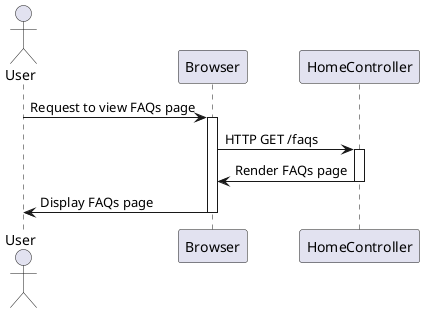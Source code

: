@startuml

actor User
participant "Browser" as Browser
participant "HomeController" as HomeController

User -> Browser: Request to view FAQs page
activate Browser
Browser -> HomeController: HTTP GET /faqs
activate HomeController
HomeController -> Browser: Render FAQs page
deactivate HomeController
Browser -> User: Display FAQs page
deactivate Browser

@enduml